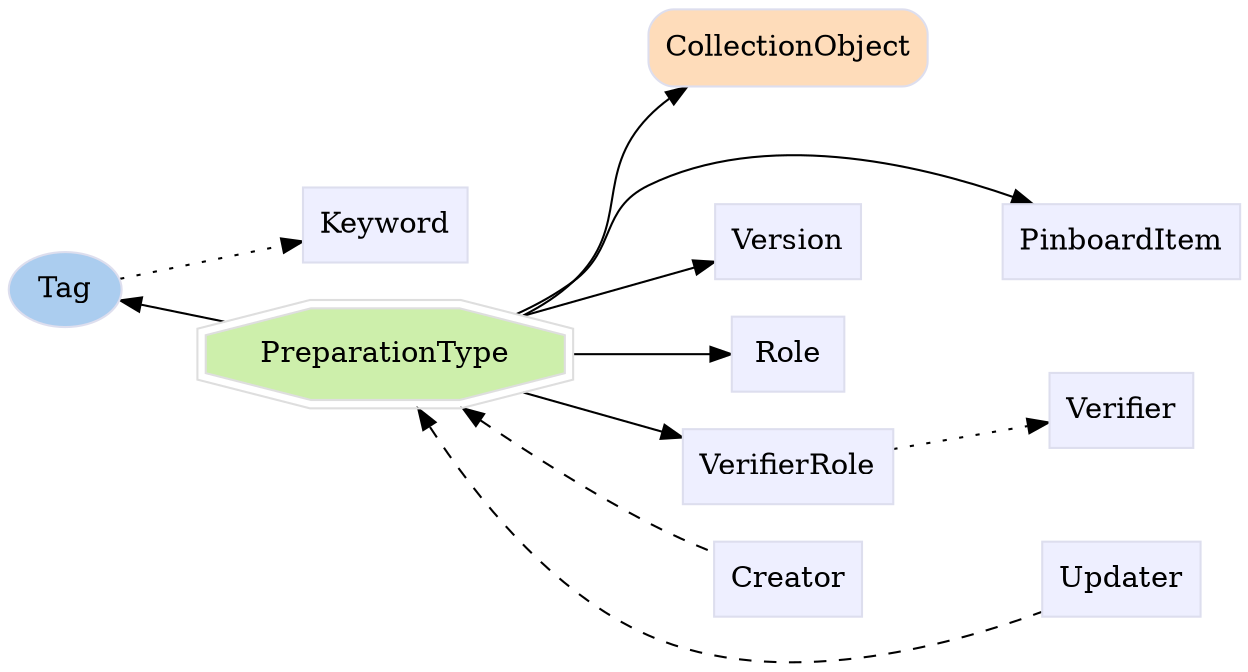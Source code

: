 digraph PreparationType {
	graph [bb="0,0,525.09,311.88",
		label="",
		outputorder=edgesfirst,
		rankdir=LR
	];
	node [label="\N"];
	subgraph annotator_cluster {
		graph [rank=min];
		Tag	[color="#dddeee",
			fillcolor="#abcdef",
			group=annotator,
			height=0.5,
			href="/develop/Data/models.html#tag",
			label=Tag,
			pos="27,175.38",
			shape=oval,
			style=filled,
			target=_top,
			width=0.75];
	}
	subgraph core {
		CollectionObject	[color="#dddeee",
			fillcolor="#fedcba",
			group=core,
			height=0.51389,
			href="/develop/Data/models.html#collection-object",
			label=CollectionObject,
			pos="344.72,293.38",
			shape=Mrecord,
			style=filled,
			target=_top,
			width=1.5035];
	}
	subgraph supporting {
		PreparationType	[color="#dedede",
			fillcolor="#cdefab",
			group=target,
			height=0.61111,
			href="/develop/Data/models.html#preparation-type",
			label=PreparationType,
			pos="172.3,146.38",
			shape=doubleoctagon,
			style=filled,
			target=_top,
			width=2.286];
		Keyword	[color="#dddeee",
			fillcolor="#eeefff",
			group=supporting,
			height=0.5,
			href="/develop/Data/models.html#keyword",
			label=Keyword,
			pos="172.3,204.38",
			shape=box,
			style=filled,
			target=_top,
			width=0.92014];
		PinboardItem	[color="#dddeee",
			fillcolor="#eeefff",
			group=supporting,
			height=0.5,
			href="/develop/Data/models.html#pinboard-item",
			label=PinboardItem,
			pos="479.97,200.38",
			shape=box,
			style=filled,
			target=_top,
			width=1.2535];
		Role	[color="#dddeee",
			fillcolor="#eeefff",
			group=supporting,
			height=0.5,
			href="/develop/Data/models.html#role",
			label=Role,
			pos="344.72,146.38",
			shape=box,
			style=filled,
			target=_top,
			width=0.75];
		VerifierRole	[color="#dddeee",
			fillcolor="#eeefff",
			group=supporting,
			height=0.5,
			href="/develop/Data/models.html#verifier-role",
			label=VerifierRole,
			pos="344.72,92.382",
			shape=box,
			style=filled,
			target=_top,
			width=1.1493];
		Verifier	[color="#dddeee",
			fillcolor="#eeefff",
			group=supporting,
			height=0.5,
			href="/develop/Data/models.html#verifier",
			label=Verifier,
			pos="479.97,119.38",
			shape=box,
			style=filled,
			target=_top,
			width=0.79514];
		Version	[color="#dddeee",
			fillcolor="#eeefff",
			group=supporting,
			height=0.5,
			href="/develop/Data/models.html#version",
			label=Version,
			pos="344.72,200.38",
			shape=box,
			style=filled,
			target=_top,
			width=0.79514];
		Creator	[color="#dddeee",
			fillcolor="#eeefff",
			group=supporting,
			height=0.5,
			href="/develop/Data/models.html#creator",
			label=Creator,
			pos="344.72,38.382",
			shape=box,
			style=filled,
			target=_top,
			width=0.78472];
		Updater	[color="#dddeee",
			fillcolor="#eeefff",
			group=supporting,
			height=0.5,
			href="/develop/Data/models.html#updater",
			label=Updater,
			pos="479.97,38.382",
			shape=box,
			style=filled,
			target=_top,
			width=0.82639];
	}
	Tag -> Keyword	[pos="e,138.71,197.79 53.288,180.5 73.819,184.65 103.25,190.61 127.58,195.54",
		style=dotted];
	PreparationType -> Tag	[pos="e,53.288,170.26 102.27,160.35 89.132,163.01 75.877,165.69 64.275,168.04"];
	PreparationType -> CollectionObject	[pos="e,307.38,274.98 232.6,162.46 240.62,166.43 248.26,171.33 254.59,177.38 283.65,205.17 264.32,229.94 290.59,260.38 292.97,263.14 295.63,\
265.73 298.47,268.17"];
	PreparationType -> PinboardItem	[pos="e,439.95,218.8 229.81,162.97 238.57,166.91 247.17,171.67 254.59,177.38 276.3,194.07 266.22,214.9 290.59,227.38 333.86,249.55 389.64,\
237.31 429.24,222.89"];
	PreparationType -> Role	[pos="e,317.32,146.38 255.01,146.38 272.81,146.38 290.81,146.38 305.9,146.38"];
	PreparationType -> VerifierRole	[pos="e,303.06,105.26 227.69,129.15 248.32,122.61 271.73,115.19 292.1,108.74"];
	PreparationType -> Version	[pos="e,316.02,191.61 227.69,163.62 252.97,171.63 282.43,180.96 305.34,188.22"];
	PreparationType -> Creator	[dir=back,
		pos="s,203.42,123.91 212.59,117.28 234.97,101.21 263.8,81.341 290.59,65.382 298.68,60.563 307.73,55.759 316.04,51.567",
		style=dashed];
	PreparationType -> Updater	[dir=back,
		pos="s,184.58,124.15 190.05,114.54 209.33,81.713 244.38,32.449 290.59,11.382 343.05,-12.532 411.52,8.7004 449.8,24.643",
		style=dashed];
	Role -> Verifier	[pos="e,450.85,125.08 372.04,141.05 391.33,137.14 417.83,131.77 439.63,127.35",
		style=invis];
	VerifierRole -> Verifier	[pos="e,451.16,113.75 386.42,100.63 403.46,104.08 423.18,108.08 440.02,111.49",
		style=dotted];
	Version -> PinboardItem	[pos="e,434.55,200.38 373.65,200.38 388.11,200.38 406.29,200.38 423.46,200.38",
		style=invis];
	Creator -> Updater	[pos="e,450.01,38.382 373.33,38.382 392.24,38.382 417.62,38.382 438.77,38.382",
		style=invis];
}
